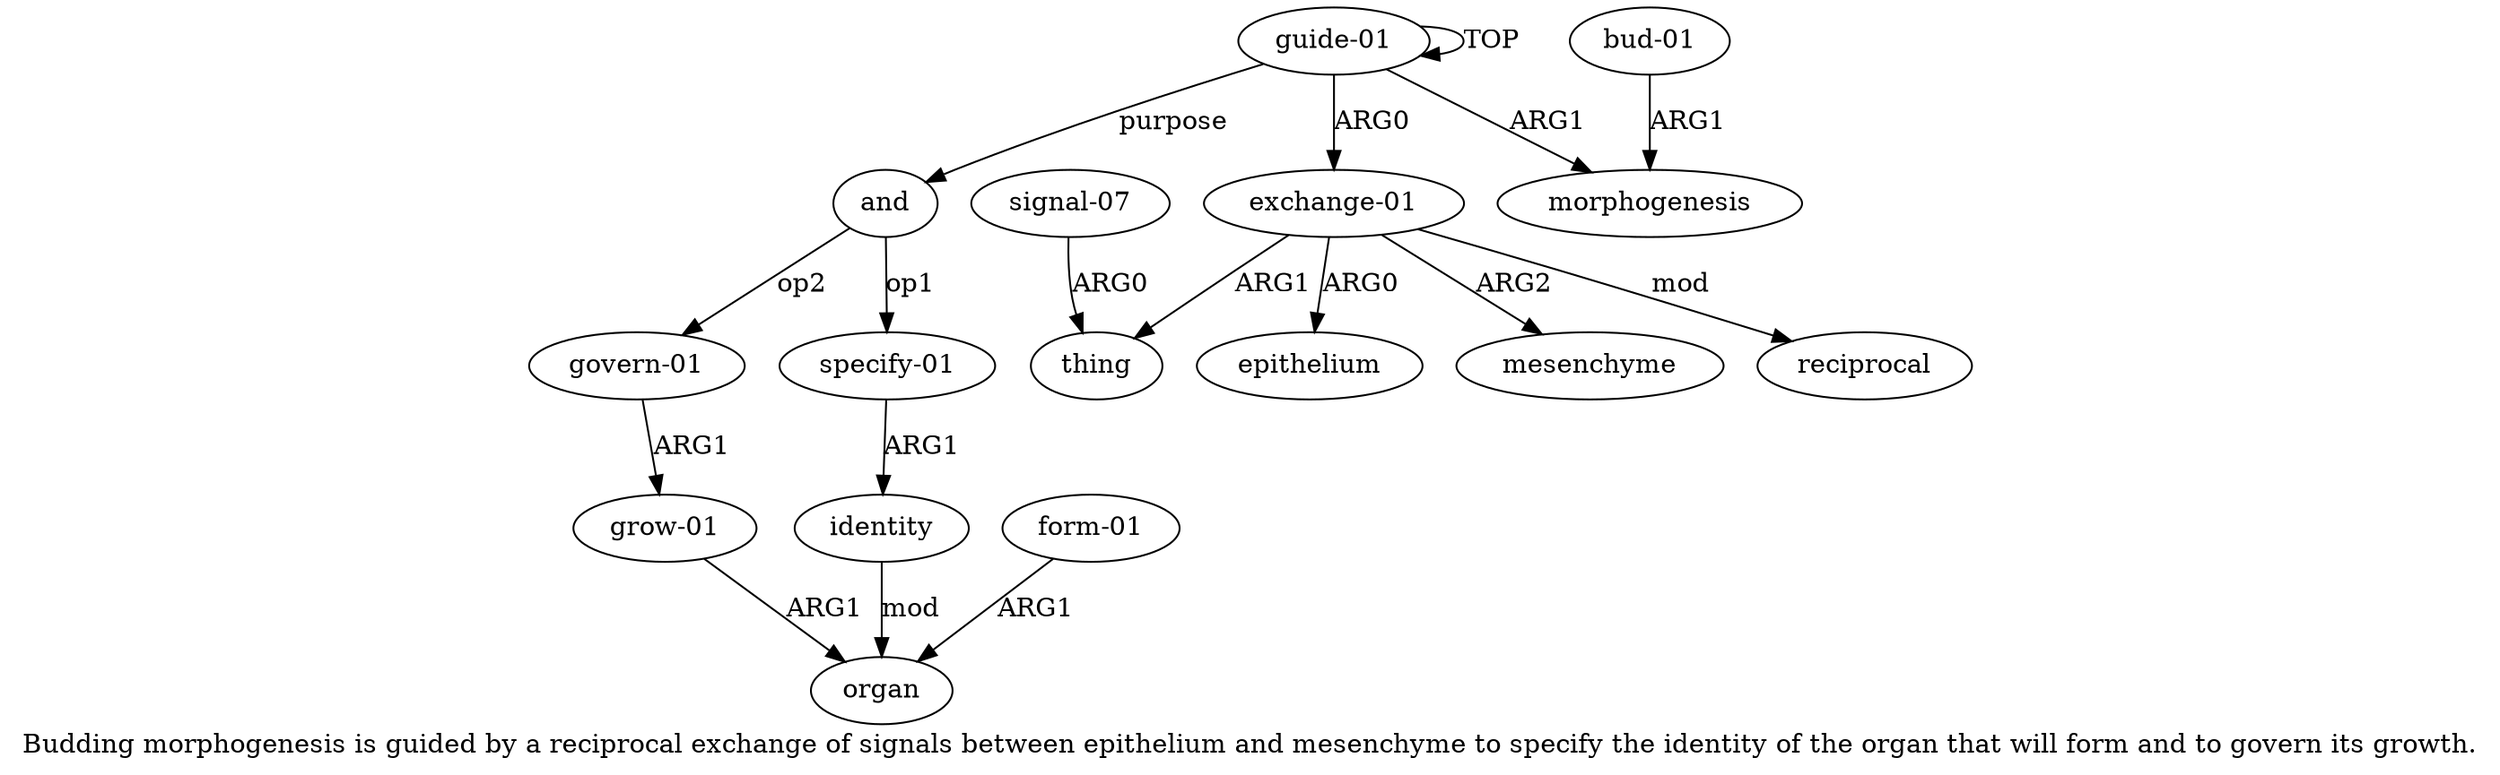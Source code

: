 digraph  {
	graph [label="Budding morphogenesis is guided by a reciprocal exchange of signals between epithelium and mesenchyme to specify the identity of \
the organ that will form and to govern its growth."];
	node [label="\N"];
	a15	 [color=black,
		gold_ind=15,
		gold_label="grow-01",
		label="grow-01",
		test_ind=15,
		test_label="grow-01"];
	a12	 [color=black,
		gold_ind=12,
		gold_label=organ,
		label=organ,
		test_ind=12,
		test_label=organ];
	a15 -> a12 [key=0,
	color=black,
	gold_label=ARG1,
	label=ARG1,
	test_label=ARG1];
a14 [color=black,
	gold_ind=14,
	gold_label="govern-01",
	label="govern-01",
	test_ind=14,
	test_label="govern-01"];
a14 -> a15 [key=0,
color=black,
gold_label=ARG1,
label=ARG1,
test_label=ARG1];
a11 [color=black,
gold_ind=11,
gold_label=identity,
label=identity,
test_ind=11,
test_label=identity];
a11 -> a12 [key=0,
color=black,
gold_label=mod,
label=mod,
test_label=mod];
a10 [color=black,
gold_ind=10,
gold_label="specify-01",
label="specify-01",
test_ind=10,
test_label="specify-01"];
a10 -> a11 [key=0,
color=black,
gold_label=ARG1,
label=ARG1,
test_label=ARG1];
a13 [color=black,
gold_ind=13,
gold_label="form-01",
label="form-01",
test_ind=13,
test_label="form-01"];
a13 -> a12 [key=0,
color=black,
gold_label=ARG1,
label=ARG1,
test_label=ARG1];
a1 [color=black,
gold_ind=1,
gold_label="exchange-01",
label="exchange-01",
test_ind=1,
test_label="exchange-01"];
a3 [color=black,
gold_ind=3,
gold_label=thing,
label=thing,
test_ind=3,
test_label=thing];
a1 -> a3 [key=0,
color=black,
gold_label=ARG1,
label=ARG1,
test_label=ARG1];
a2 [color=black,
gold_ind=2,
gold_label=epithelium,
label=epithelium,
test_ind=2,
test_label=epithelium];
a1 -> a2 [key=0,
color=black,
gold_label=ARG0,
label=ARG0,
test_label=ARG0];
a5 [color=black,
gold_ind=5,
gold_label=mesenchyme,
label=mesenchyme,
test_ind=5,
test_label=mesenchyme];
a1 -> a5 [key=0,
color=black,
gold_label=ARG2,
label=ARG2,
test_label=ARG2];
a6 [color=black,
gold_ind=6,
gold_label=reciprocal,
label=reciprocal,
test_ind=6,
test_label=reciprocal];
a1 -> a6 [key=0,
color=black,
gold_label=mod,
label=mod,
test_label=mod];
a0 [color=black,
gold_ind=0,
gold_label="guide-01",
label="guide-01",
test_ind=0,
test_label="guide-01"];
a0 -> a1 [key=0,
color=black,
gold_label=ARG0,
label=ARG0,
test_label=ARG0];
a0 -> a0 [key=0,
color=black,
gold_label=TOP,
label=TOP,
test_label=TOP];
a7 [color=black,
gold_ind=7,
gold_label=morphogenesis,
label=morphogenesis,
test_ind=7,
test_label=morphogenesis];
a0 -> a7 [key=0,
color=black,
gold_label=ARG1,
label=ARG1,
test_label=ARG1];
a9 [color=black,
gold_ind=9,
gold_label=and,
label=and,
test_ind=9,
test_label=and];
a0 -> a9 [key=0,
color=black,
gold_label=purpose,
label=purpose,
test_label=purpose];
a4 [color=black,
gold_ind=4,
gold_label="signal-07",
label="signal-07",
test_ind=4,
test_label="signal-07"];
a4 -> a3 [key=0,
color=black,
gold_label=ARG0,
label=ARG0,
test_label=ARG0];
a9 -> a14 [key=0,
color=black,
gold_label=op2,
label=op2,
test_label=op2];
a9 -> a10 [key=0,
color=black,
gold_label=op1,
label=op1,
test_label=op1];
a8 [color=black,
gold_ind=8,
gold_label="bud-01",
label="bud-01",
test_ind=8,
test_label="bud-01"];
a8 -> a7 [key=0,
color=black,
gold_label=ARG1,
label=ARG1,
test_label=ARG1];
}
